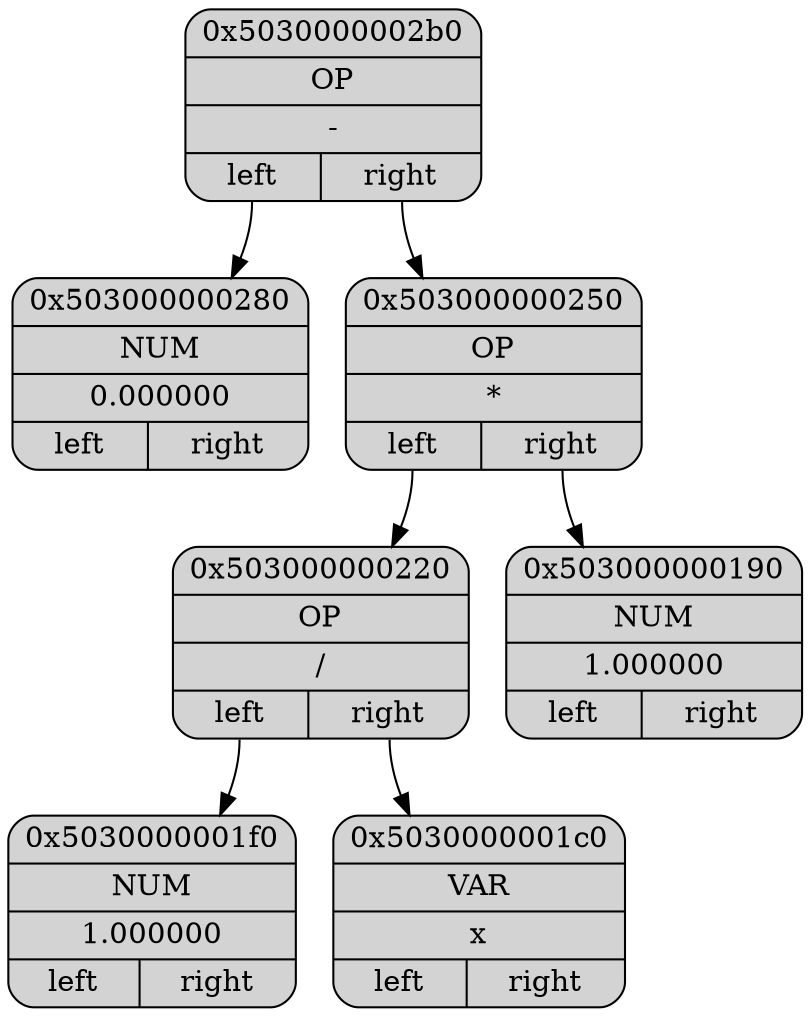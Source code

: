 digraph G
{
node[shape="record", style="rounded, filled"];

p0x5030000002b0[label = "{ <ptr> 0x5030000002b0 |<type> OP | <data>-| { <l>left|<r>right } }"];
p0x503000000280[label = "{ <ptr> 0x503000000280 |<type> NUM | <data>0.000000| { <l>left|<r>right } }"];
p0x503000000250[label = "{ <ptr> 0x503000000250 |<type> OP | <data>*| { <l>left|<r>right } }"];
p0x503000000220[label = "{ <ptr> 0x503000000220 |<type> OP | <data>/| { <l>left|<r>right } }"];
p0x5030000001f0[label = "{ <ptr> 0x5030000001f0 |<type> NUM | <data>1.000000| { <l>left|<r>right } }"];
p0x5030000001c0[label = "{ <ptr> 0x5030000001c0 |<type> VAR | <data>x| { <l>left|<r>right } }"];
p0x503000000190[label = "{ <ptr> 0x503000000190 |<type> NUM | <data>1.000000| { <l>left|<r>right } }"];

p0x5030000002b0:<l> -> p0x503000000280
p0x5030000002b0:<r> -> p0x503000000250
p0x503000000250:<l> -> p0x503000000220
p0x503000000220:<l> -> p0x5030000001f0
p0x503000000220:<r> -> p0x5030000001c0
p0x503000000250:<r> -> p0x503000000190
}
